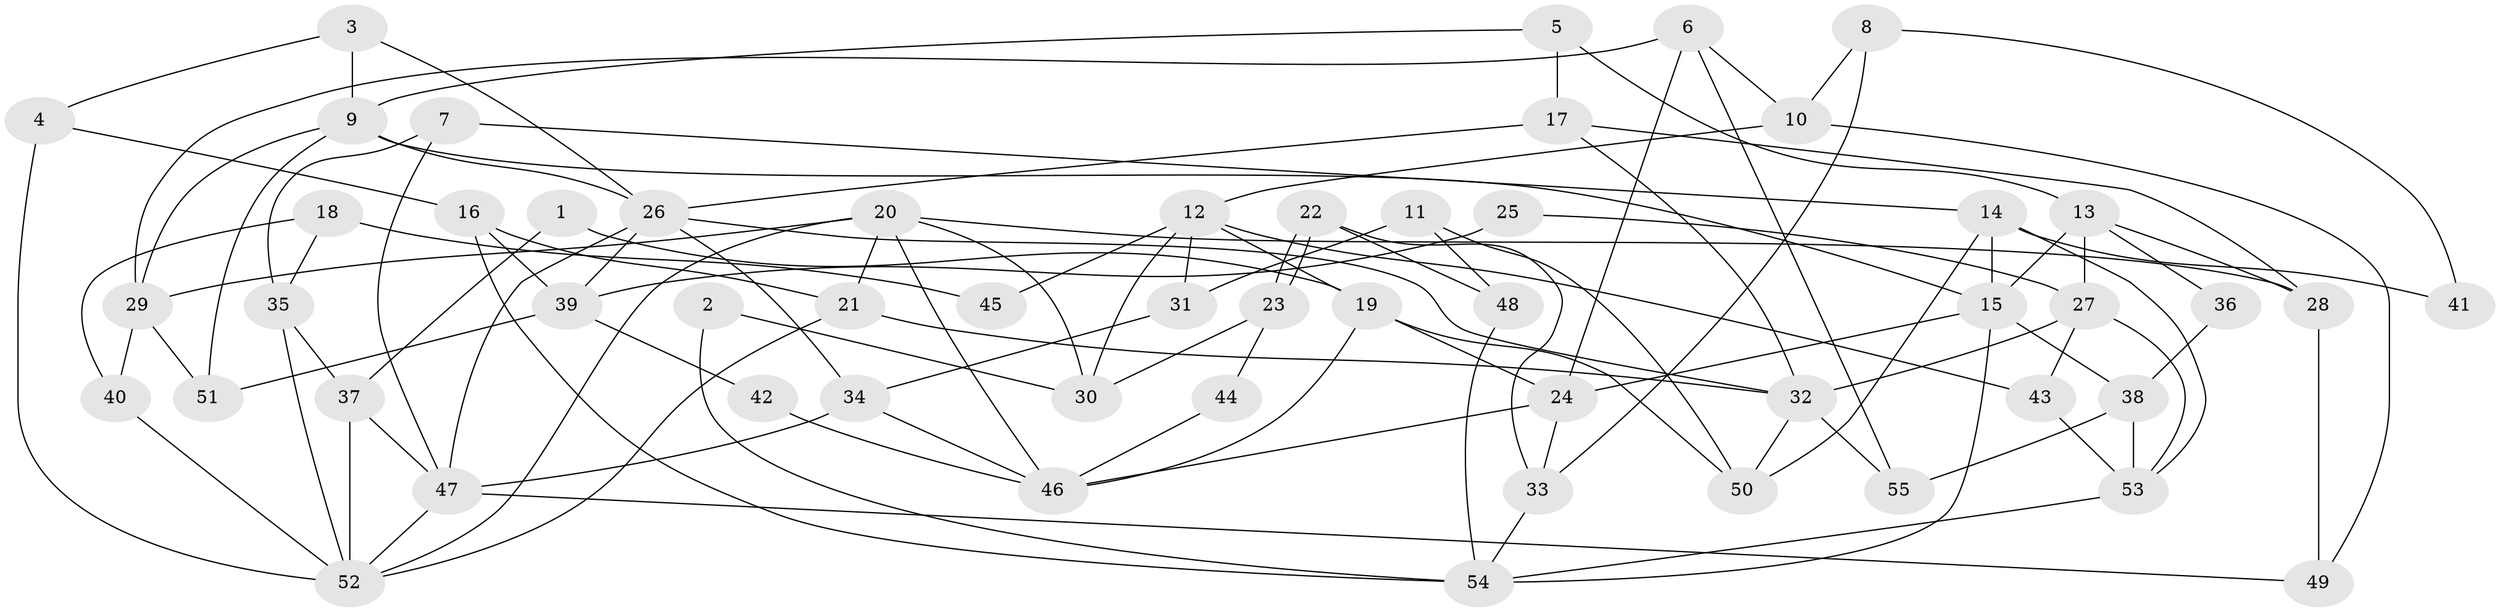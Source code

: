 // coarse degree distribution, {5: 0.22580645161290322, 4: 0.16129032258064516, 6: 0.22580645161290322, 3: 0.12903225806451613, 9: 0.03225806451612903, 8: 0.06451612903225806, 2: 0.0967741935483871, 7: 0.06451612903225806}
// Generated by graph-tools (version 1.1) at 2025/52/02/27/25 19:52:02]
// undirected, 55 vertices, 110 edges
graph export_dot {
graph [start="1"]
  node [color=gray90,style=filled];
  1;
  2;
  3;
  4;
  5;
  6;
  7;
  8;
  9;
  10;
  11;
  12;
  13;
  14;
  15;
  16;
  17;
  18;
  19;
  20;
  21;
  22;
  23;
  24;
  25;
  26;
  27;
  28;
  29;
  30;
  31;
  32;
  33;
  34;
  35;
  36;
  37;
  38;
  39;
  40;
  41;
  42;
  43;
  44;
  45;
  46;
  47;
  48;
  49;
  50;
  51;
  52;
  53;
  54;
  55;
  1 -- 19;
  1 -- 37;
  2 -- 30;
  2 -- 54;
  3 -- 26;
  3 -- 9;
  3 -- 4;
  4 -- 52;
  4 -- 16;
  5 -- 13;
  5 -- 9;
  5 -- 17;
  6 -- 29;
  6 -- 10;
  6 -- 24;
  6 -- 55;
  7 -- 35;
  7 -- 47;
  7 -- 14;
  8 -- 33;
  8 -- 10;
  8 -- 41;
  9 -- 15;
  9 -- 29;
  9 -- 26;
  9 -- 51;
  10 -- 49;
  10 -- 12;
  11 -- 50;
  11 -- 31;
  11 -- 48;
  12 -- 43;
  12 -- 19;
  12 -- 30;
  12 -- 31;
  12 -- 45;
  13 -- 15;
  13 -- 28;
  13 -- 27;
  13 -- 36;
  14 -- 15;
  14 -- 41;
  14 -- 50;
  14 -- 53;
  15 -- 24;
  15 -- 54;
  15 -- 38;
  16 -- 21;
  16 -- 39;
  16 -- 54;
  17 -- 26;
  17 -- 28;
  17 -- 32;
  18 -- 35;
  18 -- 40;
  18 -- 45;
  19 -- 24;
  19 -- 50;
  19 -- 46;
  20 -- 46;
  20 -- 52;
  20 -- 21;
  20 -- 28;
  20 -- 29;
  20 -- 30;
  21 -- 32;
  21 -- 52;
  22 -- 48;
  22 -- 23;
  22 -- 23;
  22 -- 33;
  23 -- 30;
  23 -- 44;
  24 -- 33;
  24 -- 46;
  25 -- 27;
  25 -- 39;
  26 -- 32;
  26 -- 34;
  26 -- 39;
  26 -- 47;
  27 -- 53;
  27 -- 32;
  27 -- 43;
  28 -- 49;
  29 -- 51;
  29 -- 40;
  31 -- 34;
  32 -- 50;
  32 -- 55;
  33 -- 54;
  34 -- 46;
  34 -- 47;
  35 -- 37;
  35 -- 52;
  36 -- 38;
  37 -- 47;
  37 -- 52;
  38 -- 55;
  38 -- 53;
  39 -- 42;
  39 -- 51;
  40 -- 52;
  42 -- 46;
  43 -- 53;
  44 -- 46;
  47 -- 49;
  47 -- 52;
  48 -- 54;
  53 -- 54;
}
